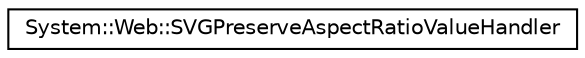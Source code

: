 digraph G
{
  edge [fontname="Helvetica",fontsize="10",labelfontname="Helvetica",labelfontsize="10"];
  node [fontname="Helvetica",fontsize="10",shape=record];
  rankdir="LR";
  Node1 [label="System::Web::SVGPreserveAspectRatioValueHandler",height=0.2,width=0.4,color="black", fillcolor="white", style="filled",URL="$class_system_1_1_web_1_1_s_v_g_preserve_aspect_ratio_value_handler.html"];
}
